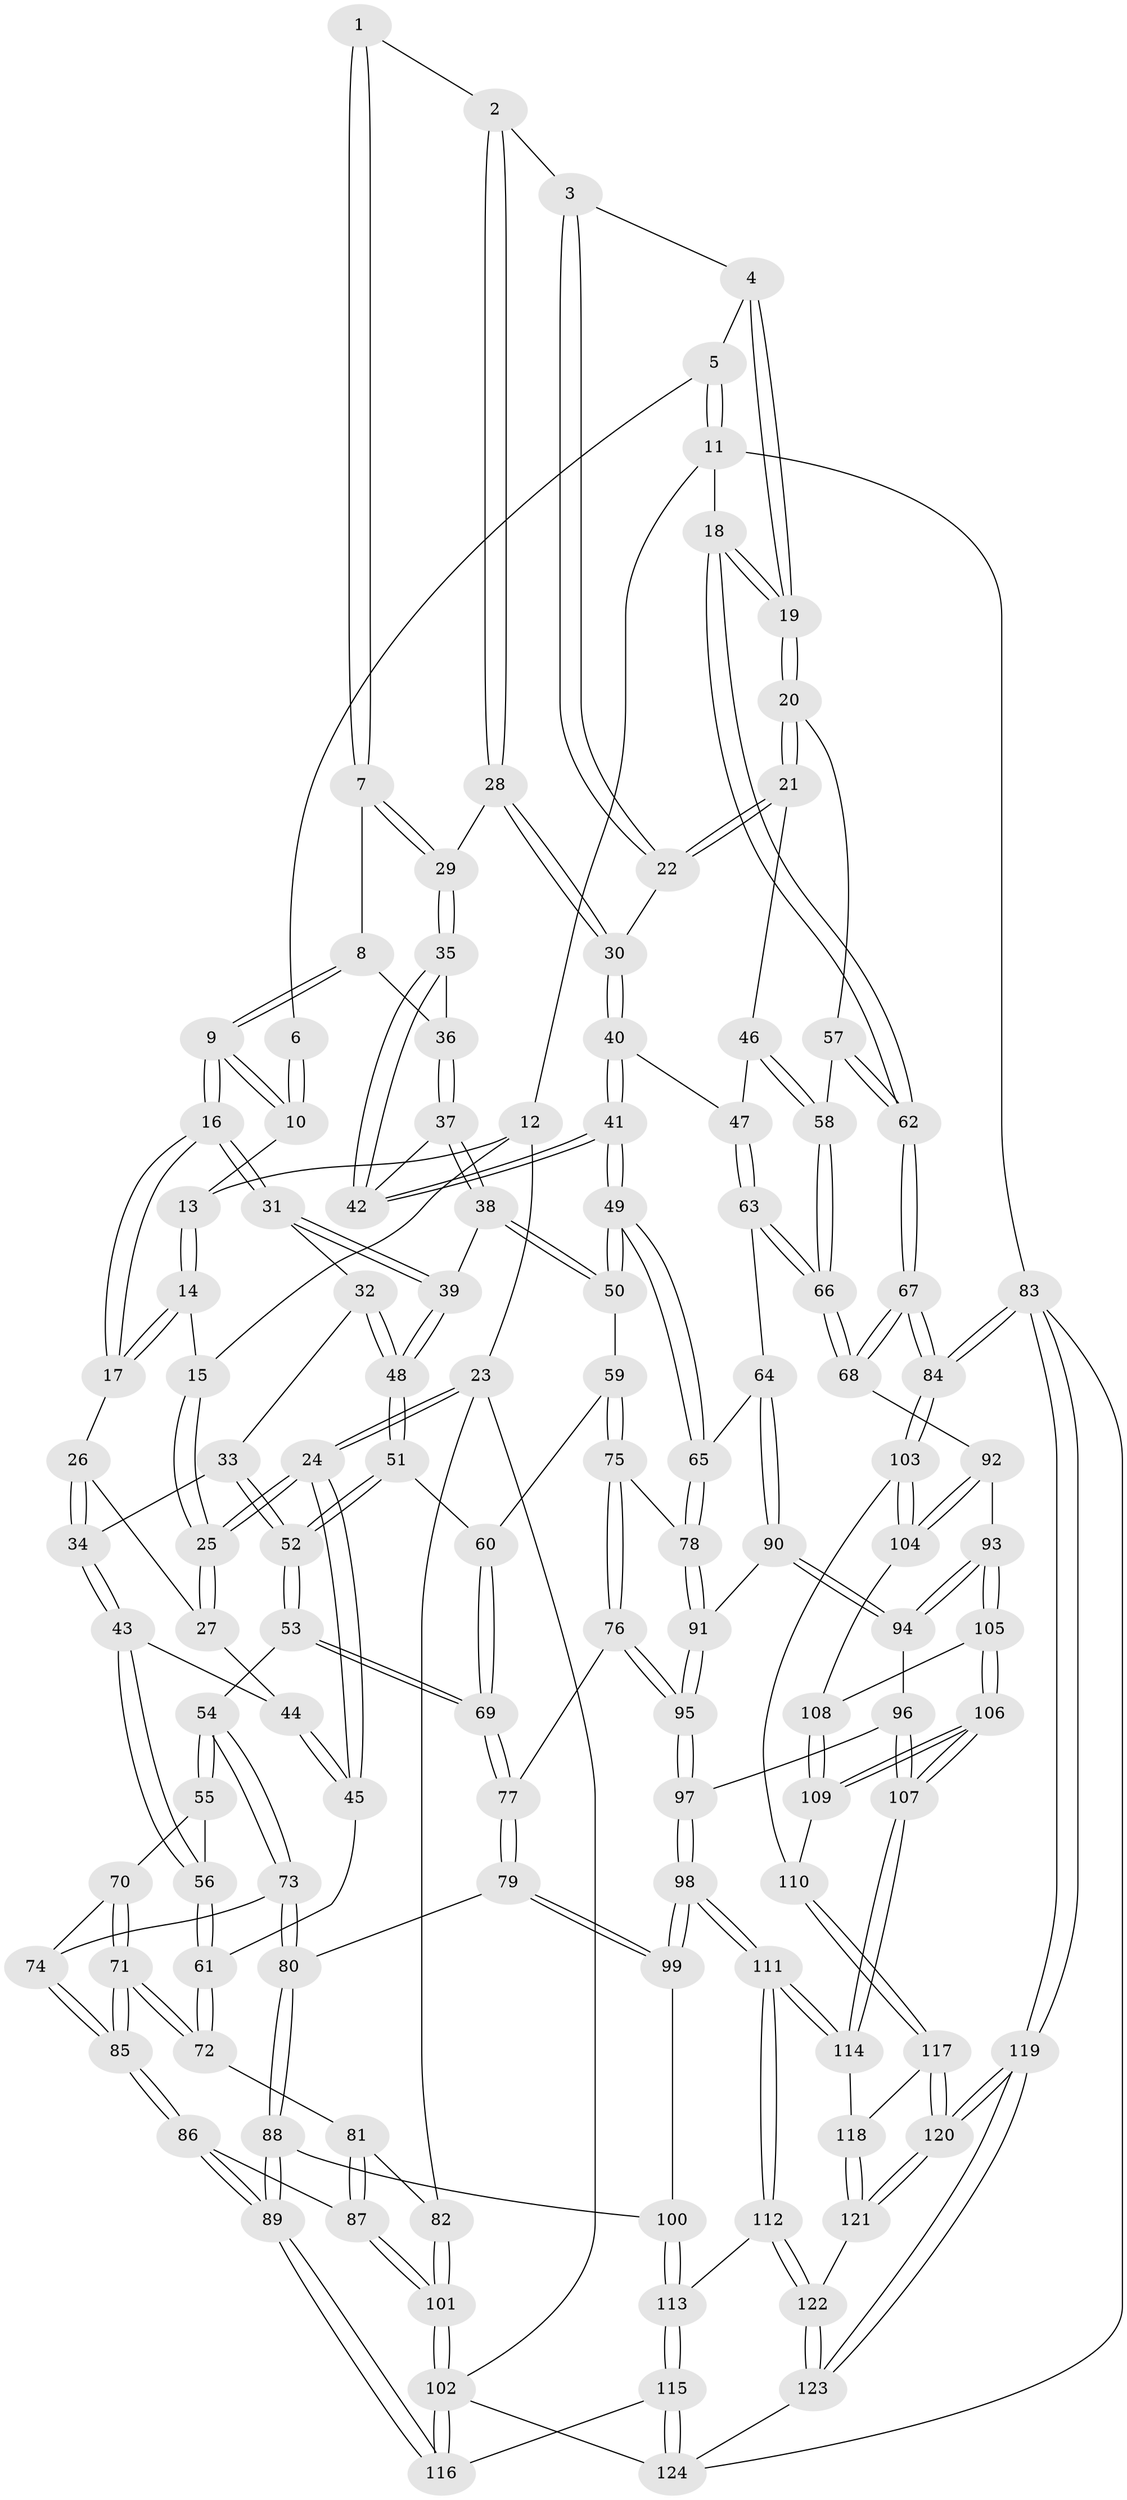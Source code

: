 // coarse degree distribution, {3: 0.20408163265306123, 4: 0.40816326530612246, 10: 0.02040816326530612, 5: 0.2857142857142857, 7: 0.04081632653061224, 6: 0.02040816326530612, 2: 0.02040816326530612}
// Generated by graph-tools (version 1.1) at 2025/21/03/04/25 18:21:23]
// undirected, 124 vertices, 306 edges
graph export_dot {
graph [start="1"]
  node [color=gray90,style=filled];
  1 [pos="+0.734390269358722+0"];
  2 [pos="+0.7566318994995374+0.1209929792216381"];
  3 [pos="+0.8668473598354594+0.06735507138778088"];
  4 [pos="+0.8688741487803937+0.06300638414287808"];
  5 [pos="+0.9953672184875912+0"];
  6 [pos="+0.7258393225197753+0"];
  7 [pos="+0.675394567703807+0.1644727275854335"];
  8 [pos="+0.5854052262234856+0.1451662970632112"];
  9 [pos="+0.5176658830323944+0.11445559918013576"];
  10 [pos="+0.5166589833971725+0"];
  11 [pos="+1+0"];
  12 [pos="+0.18048514455875656+0"];
  13 [pos="+0.508374562965172+0"];
  14 [pos="+0.29301856650886104+0.10699127963027334"];
  15 [pos="+0.16817535218627938+0"];
  16 [pos="+0.48818074205597073+0.14630240207487374"];
  17 [pos="+0.3198291061284222+0.14991146522069684"];
  18 [pos="+1+0.17986406430234197"];
  19 [pos="+1+0.20924280562187747"];
  20 [pos="+1+0.22558952304666008"];
  21 [pos="+0.9201189582885834+0.22685610933386902"];
  22 [pos="+0.9141625273078264+0.22364394872431856"];
  23 [pos="+0+0.27305018227433614"];
  24 [pos="+0+0.27218637563467724"];
  25 [pos="+0.07824085498415576+0.16723889102598533"];
  26 [pos="+0.2914236478951345+0.17944770511570965"];
  27 [pos="+0.126660154497465+0.19334976639592646"];
  28 [pos="+0.7258063225732907+0.1771860904820129"];
  29 [pos="+0.7250175341608833+0.17707764288282818"];
  30 [pos="+0.7524609977566858+0.20663849189292124"];
  31 [pos="+0.4857297516824861+0.16006510926587594"];
  32 [pos="+0.375844459884582+0.28909886733668083"];
  33 [pos="+0.3416275000157948+0.31864916530056664"];
  34 [pos="+0.2896392124532493+0.30883514747498547"];
  35 [pos="+0.6527402517934745+0.2883441116637018"];
  36 [pos="+0.6076765146093213+0.23583454881763866"];
  37 [pos="+0.6178757493934451+0.3251425392488408"];
  38 [pos="+0.5586587559530642+0.33960681176060514"];
  39 [pos="+0.5123822677784583+0.32650208773271294"];
  40 [pos="+0.7445724642393914+0.32026414893162947"];
  41 [pos="+0.6911599169616306+0.3648897102628366"];
  42 [pos="+0.6445817145718161+0.332779122481947"];
  43 [pos="+0.24394039832427292+0.33361173492016977"];
  44 [pos="+0.15087850428980965+0.23021937238651646"];
  45 [pos="+0.12912544253108393+0.39490634172796063"];
  46 [pos="+0.8686788329687399+0.33585102036723297"];
  47 [pos="+0.825618496728043+0.36643824834119265"];
  48 [pos="+0.48813150749412965+0.36165586537664035"];
  49 [pos="+0.6807658400436288+0.4260867979231895"];
  50 [pos="+0.6086544196268092+0.43570330723573636"];
  51 [pos="+0.47822511145986435+0.37996225438032416"];
  52 [pos="+0.40278728844588885+0.4134143087105296"];
  53 [pos="+0.4007685723059093+0.41802452938698353"];
  54 [pos="+0.39549953650039554+0.4239599313402041"];
  55 [pos="+0.29799749215052795+0.43525255673636665"];
  56 [pos="+0.2220476108945032+0.38163210085561183"];
  57 [pos="+0.9407436137432441+0.3892464682266716"];
  58 [pos="+0.9367754706630556+0.3923355849579873"];
  59 [pos="+0.5989020231486332+0.442986768922139"];
  60 [pos="+0.515715419705608+0.429622093905082"];
  61 [pos="+0.1694398079682701+0.4196391101362209"];
  62 [pos="+1+0.4615420507814395"];
  63 [pos="+0.8281936040904001+0.40950612862628394"];
  64 [pos="+0.7224997512034876+0.48052962096865454"];
  65 [pos="+0.7170106709901739+0.4780409054249946"];
  66 [pos="+0.9139665984603852+0.4913358140542217"];
  67 [pos="+1+0.5269774899065712"];
  68 [pos="+0.919914354091202+0.5077542323024498"];
  69 [pos="+0.5037141910135998+0.5294876718154887"];
  70 [pos="+0.29554705048174945+0.46226825551433653"];
  71 [pos="+0.2562766865380802+0.5355751203486391"];
  72 [pos="+0.1690243423032922+0.42449542731864887"];
  73 [pos="+0.37847861887486123+0.5032750967362933"];
  74 [pos="+0.35157272135411816+0.5155744259463855"];
  75 [pos="+0.5695075303430123+0.5338777172951904"];
  76 [pos="+0.5422032660082484+0.5557378710430787"];
  77 [pos="+0.5118247630096924+0.5601674379099054"];
  78 [pos="+0.6549730458709484+0.5332612518513306"];
  79 [pos="+0.4980243239214491+0.5732398181186367"];
  80 [pos="+0.4341730683141529+0.5651559942702552"];
  81 [pos="+0.12677592963745046+0.4928435459294809"];
  82 [pos="+0+0.4531976044572388"];
  83 [pos="+1+1"];
  84 [pos="+1+0.7327753704998688"];
  85 [pos="+0.26980189536989196+0.5847411958773756"];
  86 [pos="+0.24846821377918063+0.6909361325228643"];
  87 [pos="+0.11959846950525434+0.6033845187428948"];
  88 [pos="+0.26496104547128135+0.6957903633855991"];
  89 [pos="+0.2518080469936898+0.698185451838068"];
  90 [pos="+0.7837377481872481+0.562040856475652"];
  91 [pos="+0.6598199632727179+0.5851856236535646"];
  92 [pos="+0.8553764458715163+0.5803320476313518"];
  93 [pos="+0.819343045278977+0.5930341702902916"];
  94 [pos="+0.8143233920605237+0.5922859657283122"];
  95 [pos="+0.6417436102872066+0.641703144379577"];
  96 [pos="+0.7536560031109969+0.6371036201083513"];
  97 [pos="+0.6604058180243095+0.6933578025081313"];
  98 [pos="+0.6395495399482437+0.7493822607425782"];
  99 [pos="+0.4947958953539167+0.6483065144840824"];
  100 [pos="+0.4322428360048397+0.7099484371053774"];
  101 [pos="+0+0.6251836239005115"];
  102 [pos="+0+0.8489238815358819"];
  103 [pos="+1+0.7405567117440714"];
  104 [pos="+0.9500830146417095+0.6698853359906207"];
  105 [pos="+0.8294312586024948+0.6632510552043934"];
  106 [pos="+0.7975116579641165+0.793868208181353"];
  107 [pos="+0.7943933996963031+0.7972662633283518"];
  108 [pos="+0.8776246025619795+0.7134369369368017"];
  109 [pos="+0.8891755117260851+0.7579081004060365"];
  110 [pos="+0.983421444534789+0.776098431554059"];
  111 [pos="+0.6437453118213194+0.8356365805736805"];
  112 [pos="+0.6389345442533917+0.8417506428399151"];
  113 [pos="+0.49623568786960115+0.8148449072222091"];
  114 [pos="+0.7729658434766492+0.8244747344472789"];
  115 [pos="+0.272474535777797+0.94227627917263"];
  116 [pos="+0.21201716162949424+0.848023769958439"];
  117 [pos="+0.9216572936844859+0.853185467748968"];
  118 [pos="+0.788652644000712+0.836384412506454"];
  119 [pos="+1+1"];
  120 [pos="+0.9455657015093993+1"];
  121 [pos="+0.8450834308773013+0.9431361299152958"];
  122 [pos="+0.6227646341557566+0.9961412004414567"];
  123 [pos="+0.5880714665416522+1"];
  124 [pos="+0.33313110429253384+1"];
  1 -- 2;
  1 -- 7;
  1 -- 7;
  2 -- 3;
  2 -- 28;
  2 -- 28;
  3 -- 4;
  3 -- 22;
  3 -- 22;
  4 -- 5;
  4 -- 19;
  4 -- 19;
  5 -- 6;
  5 -- 11;
  5 -- 11;
  6 -- 10;
  6 -- 10;
  7 -- 8;
  7 -- 29;
  7 -- 29;
  8 -- 9;
  8 -- 9;
  8 -- 36;
  9 -- 10;
  9 -- 10;
  9 -- 16;
  9 -- 16;
  10 -- 13;
  11 -- 12;
  11 -- 18;
  11 -- 83;
  12 -- 13;
  12 -- 15;
  12 -- 23;
  13 -- 14;
  13 -- 14;
  14 -- 15;
  14 -- 17;
  14 -- 17;
  15 -- 25;
  15 -- 25;
  16 -- 17;
  16 -- 17;
  16 -- 31;
  16 -- 31;
  17 -- 26;
  18 -- 19;
  18 -- 19;
  18 -- 62;
  18 -- 62;
  19 -- 20;
  19 -- 20;
  20 -- 21;
  20 -- 21;
  20 -- 57;
  21 -- 22;
  21 -- 22;
  21 -- 46;
  22 -- 30;
  23 -- 24;
  23 -- 24;
  23 -- 82;
  23 -- 102;
  24 -- 25;
  24 -- 25;
  24 -- 45;
  24 -- 45;
  25 -- 27;
  25 -- 27;
  26 -- 27;
  26 -- 34;
  26 -- 34;
  27 -- 44;
  28 -- 29;
  28 -- 30;
  28 -- 30;
  29 -- 35;
  29 -- 35;
  30 -- 40;
  30 -- 40;
  31 -- 32;
  31 -- 39;
  31 -- 39;
  32 -- 33;
  32 -- 48;
  32 -- 48;
  33 -- 34;
  33 -- 52;
  33 -- 52;
  34 -- 43;
  34 -- 43;
  35 -- 36;
  35 -- 42;
  35 -- 42;
  36 -- 37;
  36 -- 37;
  37 -- 38;
  37 -- 38;
  37 -- 42;
  38 -- 39;
  38 -- 50;
  38 -- 50;
  39 -- 48;
  39 -- 48;
  40 -- 41;
  40 -- 41;
  40 -- 47;
  41 -- 42;
  41 -- 42;
  41 -- 49;
  41 -- 49;
  43 -- 44;
  43 -- 56;
  43 -- 56;
  44 -- 45;
  44 -- 45;
  45 -- 61;
  46 -- 47;
  46 -- 58;
  46 -- 58;
  47 -- 63;
  47 -- 63;
  48 -- 51;
  48 -- 51;
  49 -- 50;
  49 -- 50;
  49 -- 65;
  49 -- 65;
  50 -- 59;
  51 -- 52;
  51 -- 52;
  51 -- 60;
  52 -- 53;
  52 -- 53;
  53 -- 54;
  53 -- 69;
  53 -- 69;
  54 -- 55;
  54 -- 55;
  54 -- 73;
  54 -- 73;
  55 -- 56;
  55 -- 70;
  56 -- 61;
  56 -- 61;
  57 -- 58;
  57 -- 62;
  57 -- 62;
  58 -- 66;
  58 -- 66;
  59 -- 60;
  59 -- 75;
  59 -- 75;
  60 -- 69;
  60 -- 69;
  61 -- 72;
  61 -- 72;
  62 -- 67;
  62 -- 67;
  63 -- 64;
  63 -- 66;
  63 -- 66;
  64 -- 65;
  64 -- 90;
  64 -- 90;
  65 -- 78;
  65 -- 78;
  66 -- 68;
  66 -- 68;
  67 -- 68;
  67 -- 68;
  67 -- 84;
  67 -- 84;
  68 -- 92;
  69 -- 77;
  69 -- 77;
  70 -- 71;
  70 -- 71;
  70 -- 74;
  71 -- 72;
  71 -- 72;
  71 -- 85;
  71 -- 85;
  72 -- 81;
  73 -- 74;
  73 -- 80;
  73 -- 80;
  74 -- 85;
  74 -- 85;
  75 -- 76;
  75 -- 76;
  75 -- 78;
  76 -- 77;
  76 -- 95;
  76 -- 95;
  77 -- 79;
  77 -- 79;
  78 -- 91;
  78 -- 91;
  79 -- 80;
  79 -- 99;
  79 -- 99;
  80 -- 88;
  80 -- 88;
  81 -- 82;
  81 -- 87;
  81 -- 87;
  82 -- 101;
  82 -- 101;
  83 -- 84;
  83 -- 84;
  83 -- 119;
  83 -- 119;
  83 -- 124;
  84 -- 103;
  84 -- 103;
  85 -- 86;
  85 -- 86;
  86 -- 87;
  86 -- 89;
  86 -- 89;
  87 -- 101;
  87 -- 101;
  88 -- 89;
  88 -- 89;
  88 -- 100;
  89 -- 116;
  89 -- 116;
  90 -- 91;
  90 -- 94;
  90 -- 94;
  91 -- 95;
  91 -- 95;
  92 -- 93;
  92 -- 104;
  92 -- 104;
  93 -- 94;
  93 -- 94;
  93 -- 105;
  93 -- 105;
  94 -- 96;
  95 -- 97;
  95 -- 97;
  96 -- 97;
  96 -- 107;
  96 -- 107;
  97 -- 98;
  97 -- 98;
  98 -- 99;
  98 -- 99;
  98 -- 111;
  98 -- 111;
  99 -- 100;
  100 -- 113;
  100 -- 113;
  101 -- 102;
  101 -- 102;
  102 -- 116;
  102 -- 116;
  102 -- 124;
  103 -- 104;
  103 -- 104;
  103 -- 110;
  104 -- 108;
  105 -- 106;
  105 -- 106;
  105 -- 108;
  106 -- 107;
  106 -- 107;
  106 -- 109;
  106 -- 109;
  107 -- 114;
  107 -- 114;
  108 -- 109;
  108 -- 109;
  109 -- 110;
  110 -- 117;
  110 -- 117;
  111 -- 112;
  111 -- 112;
  111 -- 114;
  111 -- 114;
  112 -- 113;
  112 -- 122;
  112 -- 122;
  113 -- 115;
  113 -- 115;
  114 -- 118;
  115 -- 116;
  115 -- 124;
  115 -- 124;
  117 -- 118;
  117 -- 120;
  117 -- 120;
  118 -- 121;
  118 -- 121;
  119 -- 120;
  119 -- 120;
  119 -- 123;
  119 -- 123;
  120 -- 121;
  120 -- 121;
  121 -- 122;
  122 -- 123;
  122 -- 123;
  123 -- 124;
}
